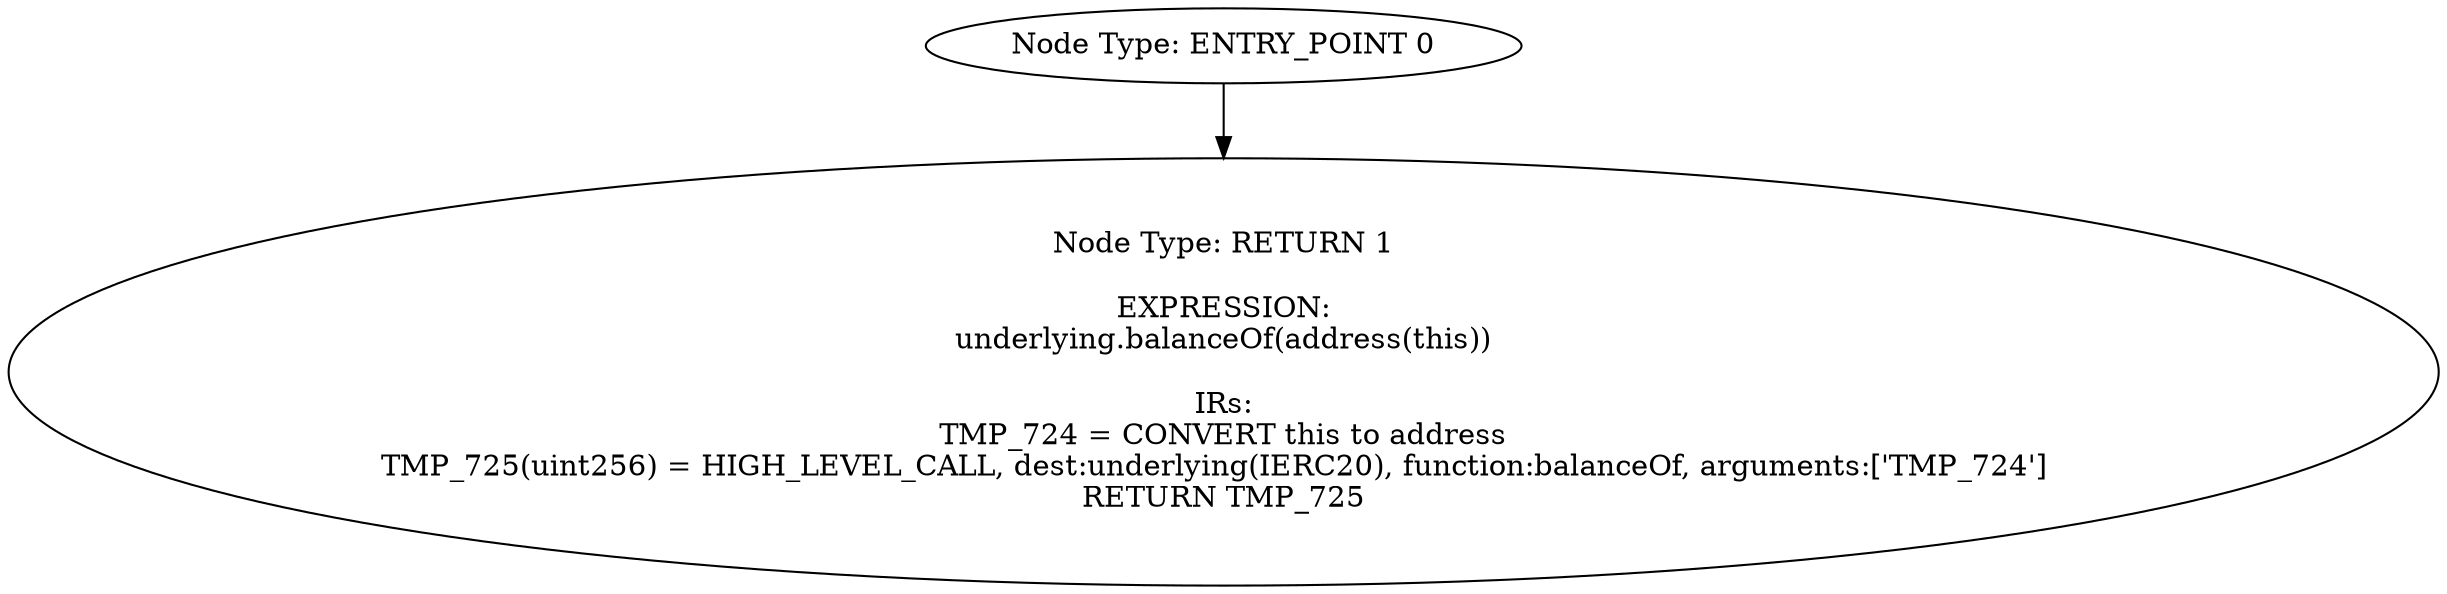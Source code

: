 digraph{
0[label="Node Type: ENTRY_POINT 0
"];
0->1;
1[label="Node Type: RETURN 1

EXPRESSION:
underlying.balanceOf(address(this))

IRs:
TMP_724 = CONVERT this to address
TMP_725(uint256) = HIGH_LEVEL_CALL, dest:underlying(IERC20), function:balanceOf, arguments:['TMP_724']  
RETURN TMP_725"];
}
